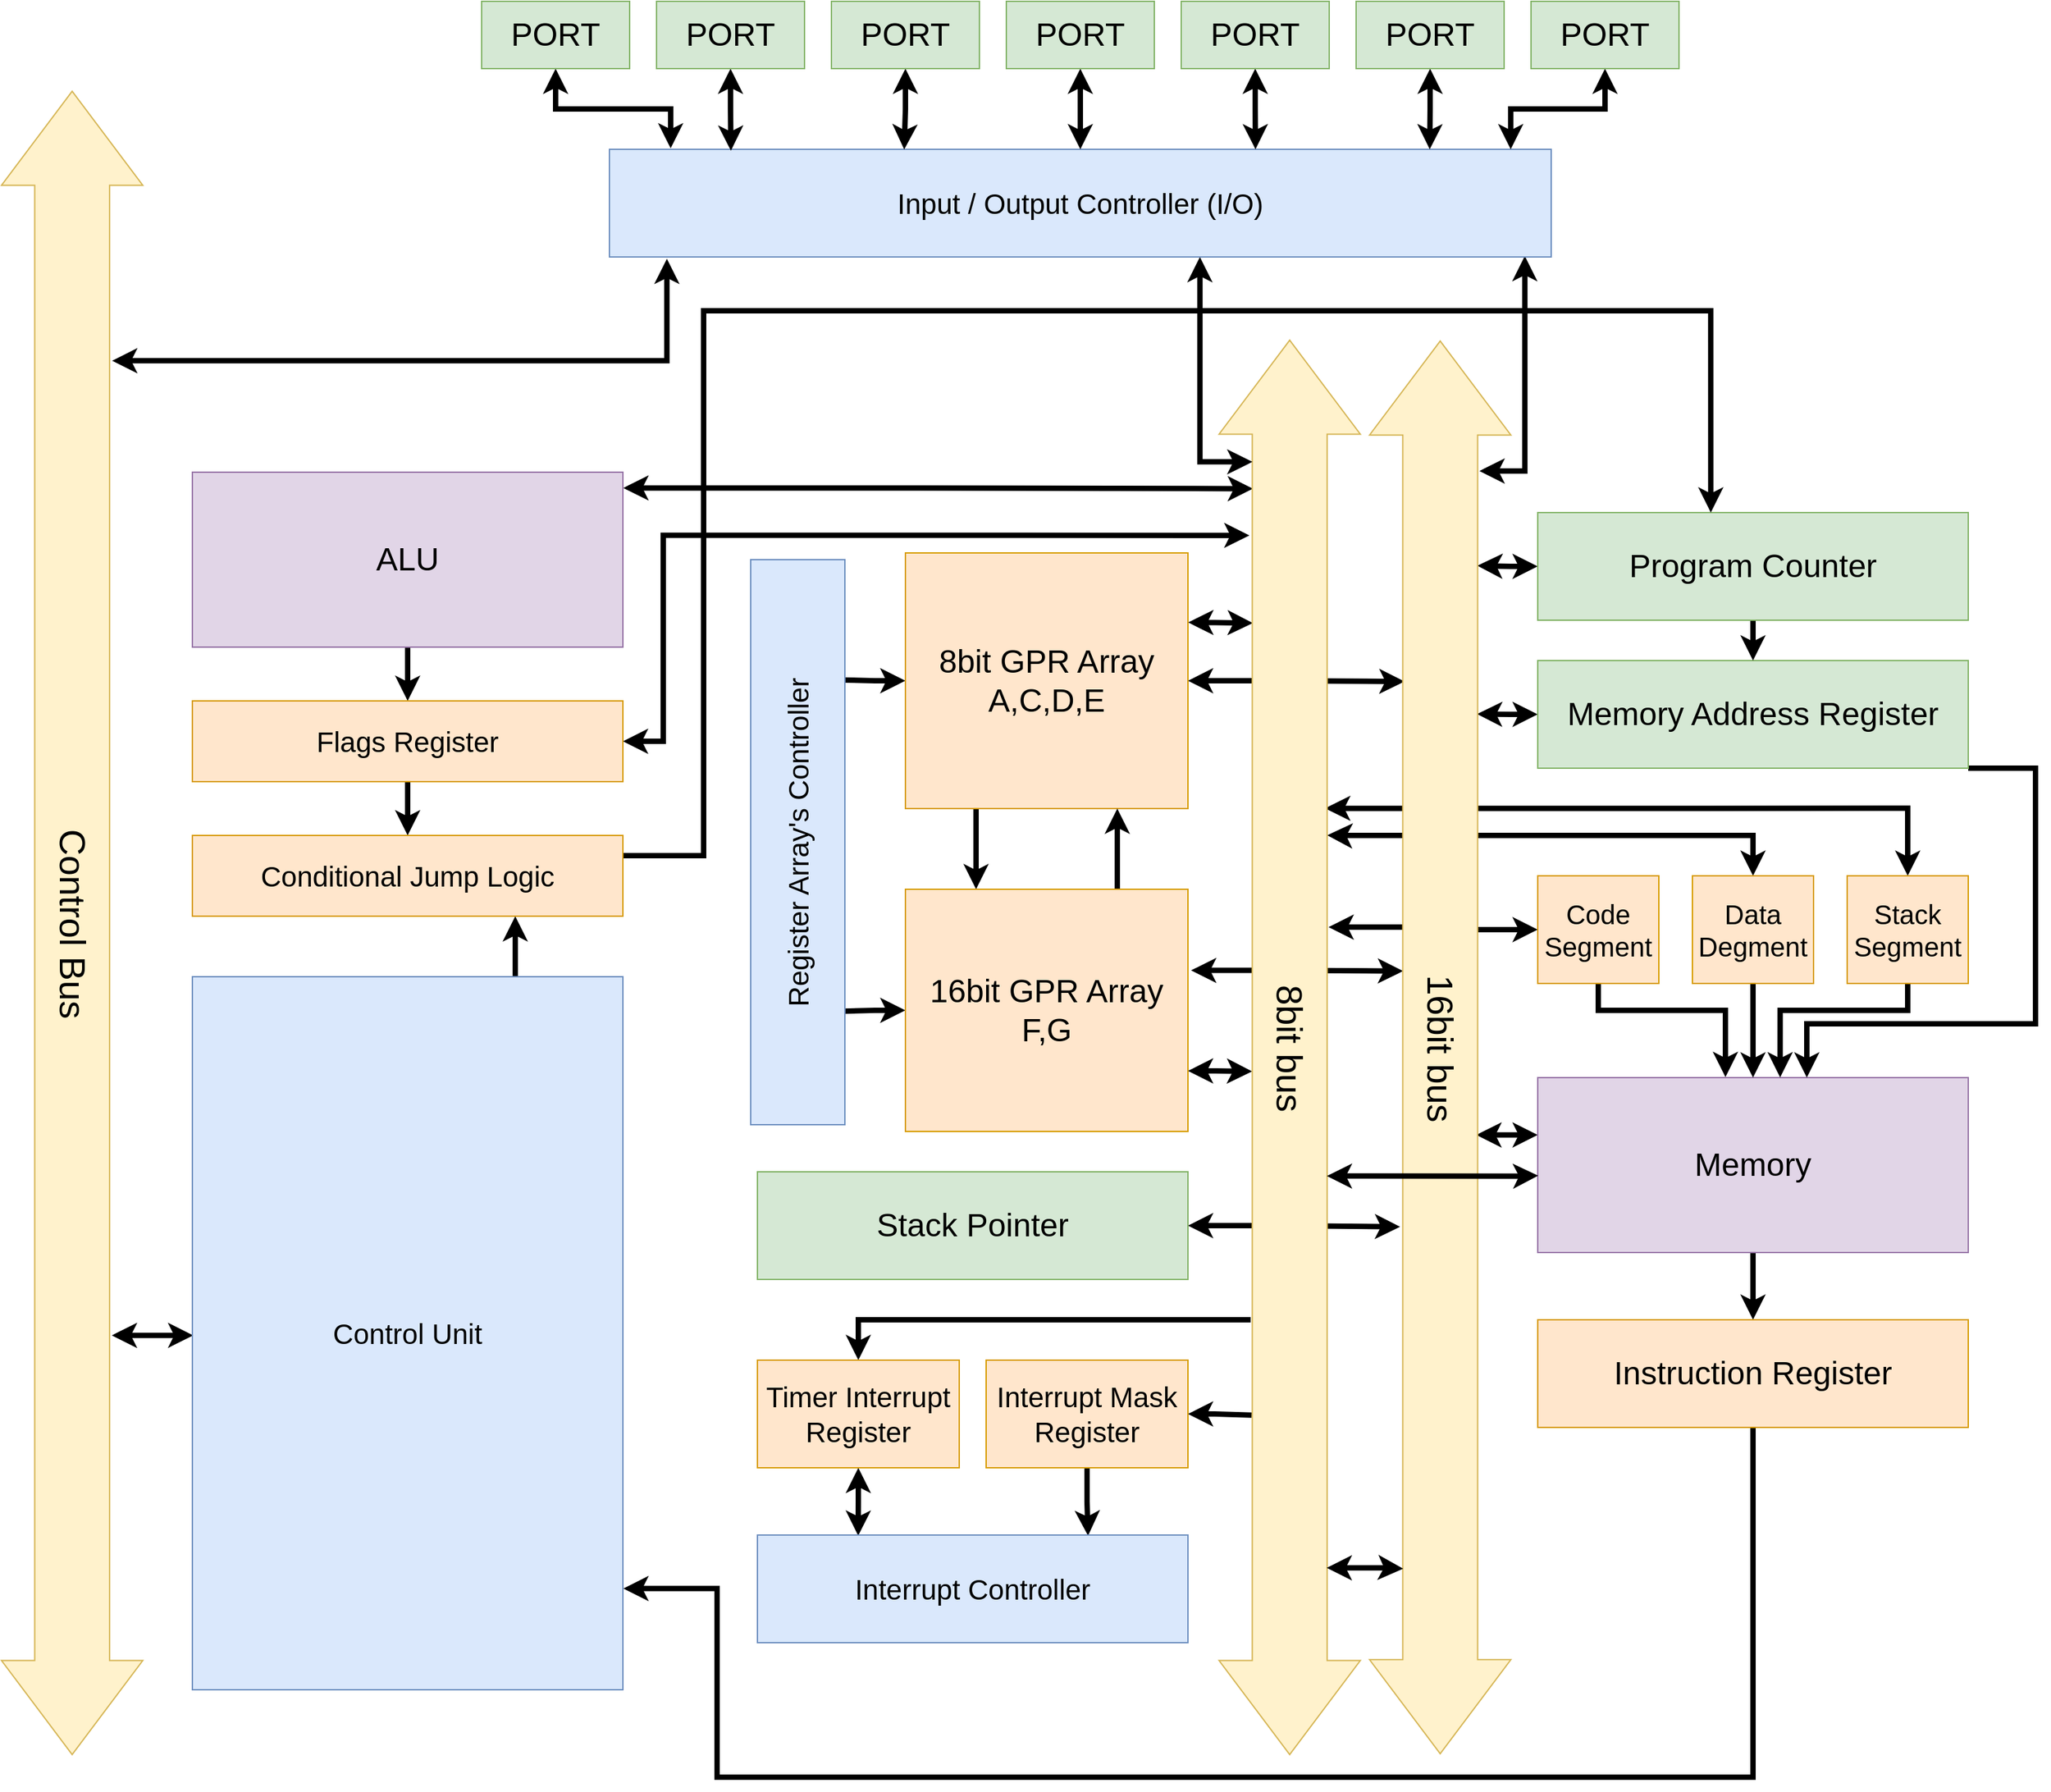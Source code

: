 <mxfile version="16.1.2" type="device"><diagram id="2ePVuvwMg3Bf0nWeoj9M" name="Page-1"><mxGraphModel dx="2552" dy="2385" grid="1" gridSize="10" guides="1" tooltips="1" connect="1" arrows="1" fold="1" page="1" pageScale="1" pageWidth="850" pageHeight="1100" math="0" shadow="0"><root><mxCell id="0"/><mxCell id="1" parent="0"/><mxCell id="nCpOMNghkNjNuLgOaIw_-5" style="edgeStyle=orthogonalEdgeStyle;rounded=0;orthogonalLoop=1;jettySize=auto;html=1;exitX=0.25;exitY=1;exitDx=0;exitDy=0;entryX=0.25;entryY=0;entryDx=0;entryDy=0;fontSize=24;strokeWidth=4;" parent="1" source="nCpOMNghkNjNuLgOaIw_-2" target="nCpOMNghkNjNuLgOaIw_-3" edge="1"><mxGeometry relative="1" as="geometry"/></mxCell><mxCell id="nCpOMNghkNjNuLgOaIw_-51" style="edgeStyle=orthogonalEdgeStyle;rounded=0;orthogonalLoop=1;jettySize=auto;html=1;entryX=0.241;entryY=0.753;entryDx=0;entryDy=0;entryPerimeter=0;fontSize=27;startArrow=classic;startFill=1;strokeWidth=4;" parent="1" source="nCpOMNghkNjNuLgOaIw_-2" target="nCpOMNghkNjNuLgOaIw_-37" edge="1"><mxGeometry relative="1" as="geometry"/></mxCell><mxCell id="nCpOMNghkNjNuLgOaIw_-52" style="edgeStyle=orthogonalEdgeStyle;rounded=0;orthogonalLoop=1;jettySize=auto;html=1;entryX=0.2;entryY=0.761;entryDx=0;entryDy=0;entryPerimeter=0;fontSize=27;startArrow=classic;startFill=1;strokeWidth=4;exitX=1.001;exitY=0.272;exitDx=0;exitDy=0;exitPerimeter=0;" parent="1" source="nCpOMNghkNjNuLgOaIw_-2" target="nCpOMNghkNjNuLgOaIw_-36" edge="1"><mxGeometry relative="1" as="geometry"/></mxCell><mxCell id="nCpOMNghkNjNuLgOaIw_-60" style="edgeStyle=orthogonalEdgeStyle;rounded=0;orthogonalLoop=1;jettySize=auto;html=1;exitX=0;exitY=0.5;exitDx=0;exitDy=0;fontSize=27;startArrow=classic;startFill=1;endArrow=none;endFill=0;strokeWidth=4;entryX=0.787;entryY=1.003;entryDx=0;entryDy=0;entryPerimeter=0;" parent="1" source="nCpOMNghkNjNuLgOaIw_-2" target="nCpOMNghkNjNuLgOaIw_-41" edge="1"><mxGeometry relative="1" as="geometry"><mxPoint x="-170" y="286" as="targetPoint"/></mxGeometry></mxCell><mxCell id="nCpOMNghkNjNuLgOaIw_-2" value="8bit GPR Array&lt;br&gt;A,C,D,E" style="rounded=0;whiteSpace=wrap;html=1;fontSize=24;fillColor=#ffe6cc;strokeColor=#d79b00;" parent="1" vertex="1"><mxGeometry x="-130" y="190" width="210" height="190" as="geometry"/></mxCell><mxCell id="nCpOMNghkNjNuLgOaIw_-4" style="edgeStyle=orthogonalEdgeStyle;rounded=0;orthogonalLoop=1;jettySize=auto;html=1;exitX=0.75;exitY=0;exitDx=0;exitDy=0;entryX=0.75;entryY=1;entryDx=0;entryDy=0;fontSize=24;strokeWidth=4;" parent="1" source="nCpOMNghkNjNuLgOaIw_-3" target="nCpOMNghkNjNuLgOaIw_-2" edge="1"><mxGeometry relative="1" as="geometry"/></mxCell><mxCell id="nCpOMNghkNjNuLgOaIw_-53" style="edgeStyle=orthogonalEdgeStyle;rounded=0;orthogonalLoop=1;jettySize=auto;html=1;exitX=1;exitY=0.75;exitDx=0;exitDy=0;entryX=0.517;entryY=0.766;entryDx=0;entryDy=0;entryPerimeter=0;fontSize=27;startArrow=classic;startFill=1;strokeWidth=4;" parent="1" source="nCpOMNghkNjNuLgOaIw_-3" target="nCpOMNghkNjNuLgOaIw_-36" edge="1"><mxGeometry relative="1" as="geometry"/></mxCell><mxCell id="nCpOMNghkNjNuLgOaIw_-54" style="edgeStyle=orthogonalEdgeStyle;rounded=0;orthogonalLoop=1;jettySize=auto;html=1;exitX=1.011;exitY=0.335;exitDx=0;exitDy=0;entryX=0.446;entryY=0.763;entryDx=0;entryDy=0;entryPerimeter=0;fontSize=27;startArrow=classic;startFill=1;strokeWidth=4;exitPerimeter=0;" parent="1" source="nCpOMNghkNjNuLgOaIw_-3" target="nCpOMNghkNjNuLgOaIw_-37" edge="1"><mxGeometry relative="1" as="geometry"/></mxCell><mxCell id="nCpOMNghkNjNuLgOaIw_-61" style="edgeStyle=orthogonalEdgeStyle;rounded=0;orthogonalLoop=1;jettySize=auto;html=1;fontSize=27;startArrow=classic;startFill=1;endArrow=none;endFill=0;strokeWidth=4;entryX=0.201;entryY=0.995;entryDx=0;entryDy=0;entryPerimeter=0;" parent="1" source="nCpOMNghkNjNuLgOaIw_-3" target="nCpOMNghkNjNuLgOaIw_-41" edge="1"><mxGeometry relative="1" as="geometry"><mxPoint x="-170" y="530" as="targetPoint"/></mxGeometry></mxCell><mxCell id="nCpOMNghkNjNuLgOaIw_-3" value="16bit GPR Array&lt;br&gt;F,G" style="rounded=0;whiteSpace=wrap;html=1;fontSize=24;fillColor=#ffe6cc;strokeColor=#d79b00;" parent="1" vertex="1"><mxGeometry x="-130" y="440" width="210" height="180" as="geometry"/></mxCell><mxCell id="nCpOMNghkNjNuLgOaIw_-23" style="edgeStyle=orthogonalEdgeStyle;rounded=0;orthogonalLoop=1;jettySize=auto;html=1;entryX=0.5;entryY=0;entryDx=0;entryDy=0;fontSize=20;strokeWidth=4;" parent="1" source="nCpOMNghkNjNuLgOaIw_-6" target="nCpOMNghkNjNuLgOaIw_-22" edge="1"><mxGeometry relative="1" as="geometry"/></mxCell><mxCell id="nCpOMNghkNjNuLgOaIw_-42" style="edgeStyle=orthogonalEdgeStyle;rounded=0;orthogonalLoop=1;jettySize=auto;html=1;entryX=-0.002;entryY=0.332;entryDx=0;entryDy=0;entryPerimeter=0;fontSize=27;strokeWidth=4;exitX=0.562;exitY=0.244;exitDx=0;exitDy=0;exitPerimeter=0;startArrow=classic;startFill=1;" parent="1" source="nCpOMNghkNjNuLgOaIw_-37" target="nCpOMNghkNjNuLgOaIw_-6" edge="1"><mxGeometry relative="1" as="geometry"/></mxCell><mxCell id="nCpOMNghkNjNuLgOaIw_-6" value="Memory" style="rounded=0;whiteSpace=wrap;html=1;fontSize=24;fillColor=#e1d5e7;strokeColor=#9673a6;" parent="1" vertex="1"><mxGeometry x="340" y="580" width="320" height="130" as="geometry"/></mxCell><mxCell id="nCpOMNghkNjNuLgOaIw_-19" style="edgeStyle=orthogonalEdgeStyle;rounded=0;orthogonalLoop=1;jettySize=auto;html=1;fontSize=20;strokeWidth=4;" parent="1" source="nCpOMNghkNjNuLgOaIw_-7" edge="1"><mxGeometry relative="1" as="geometry"><mxPoint x="540" y="580" as="targetPoint"/><Array as="points"><mxPoint x="710" y="350"/><mxPoint x="710" y="540"/><mxPoint x="540" y="540"/><mxPoint x="540" y="580"/></Array></mxGeometry></mxCell><mxCell id="nCpOMNghkNjNuLgOaIw_-46" style="edgeStyle=orthogonalEdgeStyle;rounded=0;orthogonalLoop=1;jettySize=auto;html=1;entryX=0.264;entryY=0.239;entryDx=0;entryDy=0;entryPerimeter=0;fontSize=27;startArrow=classic;startFill=1;strokeWidth=4;" parent="1" source="nCpOMNghkNjNuLgOaIw_-7" target="nCpOMNghkNjNuLgOaIw_-37" edge="1"><mxGeometry relative="1" as="geometry"/></mxCell><mxCell id="nCpOMNghkNjNuLgOaIw_-7" value="Memory Address Register" style="rounded=0;whiteSpace=wrap;html=1;fontSize=24;fillColor=#d5e8d4;strokeColor=#82b366;" parent="1" vertex="1"><mxGeometry x="340" y="270" width="320" height="80" as="geometry"/></mxCell><mxCell id="nCpOMNghkNjNuLgOaIw_-11" style="edgeStyle=orthogonalEdgeStyle;rounded=0;orthogonalLoop=1;jettySize=auto;html=1;exitX=0.5;exitY=1;exitDx=0;exitDy=0;entryX=0.5;entryY=0;entryDx=0;entryDy=0;fontSize=24;strokeWidth=4;" parent="1" source="nCpOMNghkNjNuLgOaIw_-9" target="nCpOMNghkNjNuLgOaIw_-7" edge="1"><mxGeometry relative="1" as="geometry"/></mxCell><mxCell id="nCpOMNghkNjNuLgOaIw_-45" style="edgeStyle=orthogonalEdgeStyle;rounded=0;orthogonalLoop=1;jettySize=auto;html=1;entryX=0.159;entryY=0.237;entryDx=0;entryDy=0;entryPerimeter=0;fontSize=27;startArrow=classic;startFill=1;strokeWidth=4;" parent="1" source="nCpOMNghkNjNuLgOaIw_-9" target="nCpOMNghkNjNuLgOaIw_-37" edge="1"><mxGeometry relative="1" as="geometry"/></mxCell><mxCell id="nCpOMNghkNjNuLgOaIw_-9" value="Program Counter" style="rounded=0;whiteSpace=wrap;html=1;fontSize=24;fillColor=#d5e8d4;strokeColor=#82b366;" parent="1" vertex="1"><mxGeometry x="340" y="160" width="320" height="80" as="geometry"/></mxCell><mxCell id="nCpOMNghkNjNuLgOaIw_-16" style="edgeStyle=orthogonalEdgeStyle;rounded=0;orthogonalLoop=1;jettySize=auto;html=1;fontSize=20;strokeWidth=4;entryX=0.436;entryY=-0.003;entryDx=0;entryDy=0;entryPerimeter=0;" parent="1" source="nCpOMNghkNjNuLgOaIw_-12" target="nCpOMNghkNjNuLgOaIw_-6" edge="1"><mxGeometry relative="1" as="geometry"><mxPoint x="480" y="560" as="targetPoint"/><Array as="points"><mxPoint x="385" y="530"/><mxPoint x="480" y="530"/></Array></mxGeometry></mxCell><mxCell id="nCpOMNghkNjNuLgOaIw_-47" style="edgeStyle=orthogonalEdgeStyle;rounded=0;orthogonalLoop=1;jettySize=auto;html=1;entryX=0.415;entryY=0.225;entryDx=0;entryDy=0;entryPerimeter=0;fontSize=27;startArrow=classic;startFill=1;strokeWidth=4;" parent="1" source="nCpOMNghkNjNuLgOaIw_-12" target="nCpOMNghkNjNuLgOaIw_-36" edge="1"><mxGeometry relative="1" as="geometry"/></mxCell><mxCell id="nCpOMNghkNjNuLgOaIw_-12" value="&lt;font style=&quot;font-size: 20px;&quot;&gt;Code Segment&lt;/font&gt;" style="rounded=0;whiteSpace=wrap;html=1;fontSize=20;fillColor=#ffe6cc;strokeColor=#d79b00;" parent="1" vertex="1"><mxGeometry x="340" y="430" width="90" height="80" as="geometry"/></mxCell><mxCell id="nCpOMNghkNjNuLgOaIw_-15" style="edgeStyle=orthogonalEdgeStyle;rounded=0;orthogonalLoop=1;jettySize=auto;html=1;exitX=0.5;exitY=1;exitDx=0;exitDy=0;fontSize=20;strokeWidth=4;entryX=0.5;entryY=0;entryDx=0;entryDy=0;" parent="1" source="nCpOMNghkNjNuLgOaIw_-13" target="nCpOMNghkNjNuLgOaIw_-6" edge="1"><mxGeometry relative="1" as="geometry"><mxPoint x="500" y="560" as="targetPoint"/></mxGeometry></mxCell><mxCell id="nCpOMNghkNjNuLgOaIw_-48" style="edgeStyle=orthogonalEdgeStyle;rounded=0;orthogonalLoop=1;jettySize=auto;html=1;fontSize=27;startArrow=classic;startFill=1;strokeWidth=4;entryX=0.35;entryY=0.234;entryDx=0;entryDy=0;entryPerimeter=0;" parent="1" source="nCpOMNghkNjNuLgOaIw_-13" target="nCpOMNghkNjNuLgOaIw_-36" edge="1"><mxGeometry relative="1" as="geometry"><mxPoint x="190" y="399" as="targetPoint"/><Array as="points"><mxPoint x="500" y="400"/><mxPoint x="190" y="400"/></Array></mxGeometry></mxCell><mxCell id="nCpOMNghkNjNuLgOaIw_-13" value="&lt;font style=&quot;font-size: 20px&quot;&gt;Data Degment&lt;/font&gt;" style="rounded=0;whiteSpace=wrap;html=1;fontSize=20;fillColor=#ffe6cc;strokeColor=#d79b00;" parent="1" vertex="1"><mxGeometry x="455" y="430" width="90" height="80" as="geometry"/></mxCell><mxCell id="nCpOMNghkNjNuLgOaIw_-18" style="edgeStyle=orthogonalEdgeStyle;rounded=0;orthogonalLoop=1;jettySize=auto;html=1;fontSize=20;strokeWidth=4;entryX=0.563;entryY=-0.001;entryDx=0;entryDy=0;entryPerimeter=0;" parent="1" source="nCpOMNghkNjNuLgOaIw_-14" target="nCpOMNghkNjNuLgOaIw_-6" edge="1"><mxGeometry relative="1" as="geometry"><mxPoint x="520" y="560" as="targetPoint"/><Array as="points"><mxPoint x="615" y="530"/><mxPoint x="520" y="530"/></Array></mxGeometry></mxCell><mxCell id="nCpOMNghkNjNuLgOaIw_-49" style="edgeStyle=orthogonalEdgeStyle;rounded=0;orthogonalLoop=1;jettySize=auto;html=1;fontSize=27;startArrow=classic;startFill=1;strokeWidth=4;entryX=0.331;entryY=0.249;entryDx=0;entryDy=0;entryPerimeter=0;" parent="1" source="nCpOMNghkNjNuLgOaIw_-14" target="nCpOMNghkNjNuLgOaIw_-36" edge="1"><mxGeometry relative="1" as="geometry"><mxPoint x="580" y="380" as="targetPoint"/><Array as="points"><mxPoint x="615" y="380"/></Array></mxGeometry></mxCell><mxCell id="nCpOMNghkNjNuLgOaIw_-14" value="&lt;font style=&quot;font-size: 20px&quot;&gt;Stack Segment&lt;/font&gt;" style="rounded=0;whiteSpace=wrap;html=1;fontSize=20;fillColor=#ffe6cc;strokeColor=#d79b00;" parent="1" vertex="1"><mxGeometry x="570" y="430" width="90" height="80" as="geometry"/></mxCell><mxCell id="nCpOMNghkNjNuLgOaIw_-55" style="edgeStyle=orthogonalEdgeStyle;rounded=0;orthogonalLoop=1;jettySize=auto;html=1;entryX=0.627;entryY=0.784;entryDx=0;entryDy=0;entryPerimeter=0;fontSize=27;startArrow=classic;startFill=1;strokeWidth=4;" parent="1" source="nCpOMNghkNjNuLgOaIw_-21" target="nCpOMNghkNjNuLgOaIw_-37" edge="1"><mxGeometry relative="1" as="geometry"/></mxCell><mxCell id="nCpOMNghkNjNuLgOaIw_-21" value="Stack Pointer" style="rounded=0;whiteSpace=wrap;html=1;fontSize=24;fillColor=#d5e8d4;strokeColor=#82b366;" parent="1" vertex="1"><mxGeometry x="-240" y="650" width="320" height="80" as="geometry"/></mxCell><mxCell id="nCpOMNghkNjNuLgOaIw_-62" style="edgeStyle=orthogonalEdgeStyle;rounded=0;orthogonalLoop=1;jettySize=auto;html=1;exitX=0.5;exitY=1;exitDx=0;exitDy=0;entryX=1.001;entryY=0.858;entryDx=0;entryDy=0;entryPerimeter=0;fontSize=27;startArrow=none;startFill=0;endArrow=classic;endFill=1;strokeWidth=4;" parent="1" source="nCpOMNghkNjNuLgOaIw_-22" target="nCpOMNghkNjNuLgOaIw_-39" edge="1"><mxGeometry relative="1" as="geometry"><Array as="points"><mxPoint x="500" y="1100"/><mxPoint x="-270" y="1100"/><mxPoint x="-270" y="960"/></Array></mxGeometry></mxCell><mxCell id="nCpOMNghkNjNuLgOaIw_-22" value="Instruction Register" style="rounded=0;whiteSpace=wrap;html=1;fontSize=24;fillColor=#ffe6cc;strokeColor=#d79b00;" parent="1" vertex="1"><mxGeometry x="340" y="760" width="320" height="80" as="geometry"/></mxCell><mxCell id="nCpOMNghkNjNuLgOaIw_-57" style="edgeStyle=orthogonalEdgeStyle;rounded=0;orthogonalLoop=1;jettySize=auto;html=1;entryX=0.693;entryY=0.776;entryDx=0;entryDy=0;entryPerimeter=0;fontSize=27;startArrow=classic;startFill=1;endArrow=none;endFill=0;strokeWidth=4;" parent="1" source="nCpOMNghkNjNuLgOaIw_-24" target="nCpOMNghkNjNuLgOaIw_-36" edge="1"><mxGeometry relative="1" as="geometry"><Array as="points"><mxPoint x="-165" y="760"/><mxPoint x="127" y="760"/></Array></mxGeometry></mxCell><mxCell id="nCpOMNghkNjNuLgOaIw_-59" style="edgeStyle=orthogonalEdgeStyle;rounded=0;orthogonalLoop=1;jettySize=auto;html=1;entryX=0.234;entryY=0.006;entryDx=0;entryDy=0;entryPerimeter=0;fontSize=27;startArrow=classic;startFill=1;endArrow=classic;endFill=1;strokeWidth=4;" parent="1" source="nCpOMNghkNjNuLgOaIw_-24" target="nCpOMNghkNjNuLgOaIw_-31" edge="1"><mxGeometry relative="1" as="geometry"/></mxCell><mxCell id="nCpOMNghkNjNuLgOaIw_-24" value="Timer Interrupt Register" style="rounded=0;whiteSpace=wrap;html=1;fontSize=21;fillColor=#ffe6cc;strokeColor=#d79b00;" parent="1" vertex="1"><mxGeometry x="-240" y="790" width="150" height="80" as="geometry"/></mxCell><mxCell id="nCpOMNghkNjNuLgOaIw_-56" style="edgeStyle=orthogonalEdgeStyle;rounded=0;orthogonalLoop=1;jettySize=auto;html=1;entryX=0.76;entryY=0.769;entryDx=0;entryDy=0;entryPerimeter=0;fontSize=27;startArrow=classic;startFill=1;strokeWidth=4;exitX=1;exitY=0.5;exitDx=0;exitDy=0;endArrow=none;endFill=0;" parent="1" source="nCpOMNghkNjNuLgOaIw_-25" target="nCpOMNghkNjNuLgOaIw_-36" edge="1"><mxGeometry relative="1" as="geometry"/></mxCell><mxCell id="nCpOMNghkNjNuLgOaIw_-58" style="edgeStyle=orthogonalEdgeStyle;rounded=0;orthogonalLoop=1;jettySize=auto;html=1;entryX=0.768;entryY=0.006;entryDx=0;entryDy=0;entryPerimeter=0;fontSize=27;startArrow=none;startFill=0;endArrow=classic;endFill=1;strokeWidth=4;" parent="1" source="nCpOMNghkNjNuLgOaIw_-25" target="nCpOMNghkNjNuLgOaIw_-31" edge="1"><mxGeometry relative="1" as="geometry"/></mxCell><mxCell id="nCpOMNghkNjNuLgOaIw_-25" value="Interrupt Mask&lt;br&gt;Register" style="rounded=0;whiteSpace=wrap;html=1;fontSize=21;fillColor=#ffe6cc;strokeColor=#d79b00;" parent="1" vertex="1"><mxGeometry x="-70" y="790" width="150" height="80" as="geometry"/></mxCell><mxCell id="nCpOMNghkNjNuLgOaIw_-68" style="edgeStyle=orthogonalEdgeStyle;rounded=0;orthogonalLoop=1;jettySize=auto;html=1;entryX=0.5;entryY=0;entryDx=0;entryDy=0;fontSize=27;startArrow=none;startFill=0;endArrow=classic;endFill=1;strokeWidth=4;" parent="1" source="nCpOMNghkNjNuLgOaIw_-28" target="nCpOMNghkNjNuLgOaIw_-29" edge="1"><mxGeometry relative="1" as="geometry"/></mxCell><mxCell id="nCpOMNghkNjNuLgOaIw_-69" style="edgeStyle=orthogonalEdgeStyle;rounded=0;orthogonalLoop=1;jettySize=auto;html=1;exitX=1.001;exitY=0.09;exitDx=0;exitDy=0;entryX=0.105;entryY=0.76;entryDx=0;entryDy=0;entryPerimeter=0;fontSize=27;startArrow=classic;startFill=1;endArrow=classic;endFill=1;strokeWidth=4;exitPerimeter=0;" parent="1" source="nCpOMNghkNjNuLgOaIw_-28" target="nCpOMNghkNjNuLgOaIw_-36" edge="1"><mxGeometry relative="1" as="geometry"/></mxCell><mxCell id="nCpOMNghkNjNuLgOaIw_-28" value="ALU" style="rounded=0;whiteSpace=wrap;html=1;fontSize=24;fillColor=#e1d5e7;strokeColor=#9673a6;" parent="1" vertex="1"><mxGeometry x="-660" y="130" width="320" height="130" as="geometry"/></mxCell><mxCell id="nCpOMNghkNjNuLgOaIw_-67" style="edgeStyle=orthogonalEdgeStyle;rounded=0;orthogonalLoop=1;jettySize=auto;html=1;entryX=0.5;entryY=0;entryDx=0;entryDy=0;fontSize=27;startArrow=none;startFill=0;endArrow=classic;endFill=1;strokeWidth=4;" parent="1" source="nCpOMNghkNjNuLgOaIw_-29" target="nCpOMNghkNjNuLgOaIw_-66" edge="1"><mxGeometry relative="1" as="geometry"/></mxCell><mxCell id="nCpOMNghkNjNuLgOaIw_-70" style="edgeStyle=orthogonalEdgeStyle;rounded=0;orthogonalLoop=1;jettySize=auto;html=1;entryX=0.138;entryY=0.785;entryDx=0;entryDy=0;entryPerimeter=0;fontSize=27;startArrow=classic;startFill=1;endArrow=classic;endFill=1;strokeWidth=4;" parent="1" source="nCpOMNghkNjNuLgOaIw_-29" target="nCpOMNghkNjNuLgOaIw_-36" edge="1"><mxGeometry relative="1" as="geometry"><Array as="points"><mxPoint x="-310" y="330"/><mxPoint x="-310" y="177"/></Array></mxGeometry></mxCell><mxCell id="nCpOMNghkNjNuLgOaIw_-29" value="Flags Register" style="rounded=0;whiteSpace=wrap;html=1;fontSize=21;fillColor=#ffe6cc;strokeColor=#d79b00;" parent="1" vertex="1"><mxGeometry x="-660" y="300" width="320" height="60" as="geometry"/></mxCell><mxCell id="nCpOMNghkNjNuLgOaIw_-31" value="Interrupt Controller" style="rounded=0;whiteSpace=wrap;html=1;fontSize=21;fillColor=#dae8fc;strokeColor=#6c8ebf;" parent="1" vertex="1"><mxGeometry x="-240" y="920" width="320" height="80" as="geometry"/></mxCell><mxCell id="nCpOMNghkNjNuLgOaIw_-36" value="8bit bus" style="html=1;shadow=0;dashed=0;align=center;verticalAlign=middle;shape=mxgraph.arrows2.twoWayArrow;dy=0.47;dx=69.84;fontSize=27;rotation=90;fillColor=#fff2cc;strokeColor=#d6b656;" parent="1" vertex="1"><mxGeometry x="-370" y="505" width="1051.25" height="105" as="geometry"/></mxCell><mxCell id="nCpOMNghkNjNuLgOaIw_-37" value="16bit bus" style="html=1;shadow=0;dashed=0;align=center;verticalAlign=middle;shape=mxgraph.arrows2.twoWayArrow;dy=0.47;dx=69.84;fontSize=27;rotation=90;fillColor=#fff2cc;strokeColor=#d6b656;" parent="1" vertex="1"><mxGeometry x="-257.5" y="505" width="1050" height="105" as="geometry"/></mxCell><mxCell id="nCpOMNghkNjNuLgOaIw_-64" style="edgeStyle=orthogonalEdgeStyle;rounded=0;orthogonalLoop=1;jettySize=auto;html=1;fontSize=27;startArrow=classic;startFill=1;endArrow=classic;endFill=1;strokeWidth=4;entryX=0.748;entryY=0.219;entryDx=0;entryDy=0;entryPerimeter=0;exitX=0.002;exitY=0.503;exitDx=0;exitDy=0;exitPerimeter=0;" parent="1" source="nCpOMNghkNjNuLgOaIw_-39" target="nCpOMNghkNjNuLgOaIw_-40" edge="1"><mxGeometry relative="1" as="geometry"/></mxCell><mxCell id="nCpOMNghkNjNuLgOaIw_-71" style="edgeStyle=orthogonalEdgeStyle;rounded=0;orthogonalLoop=1;jettySize=auto;html=1;exitX=0.75;exitY=0;exitDx=0;exitDy=0;entryX=0.75;entryY=1;entryDx=0;entryDy=0;fontSize=27;startArrow=none;startFill=0;endArrow=classic;endFill=1;strokeWidth=4;" parent="1" source="nCpOMNghkNjNuLgOaIw_-39" target="nCpOMNghkNjNuLgOaIw_-66" edge="1"><mxGeometry relative="1" as="geometry"/></mxCell><mxCell id="nCpOMNghkNjNuLgOaIw_-39" value="Control Unit" style="rounded=0;whiteSpace=wrap;html=1;fontSize=21;fillColor=#dae8fc;strokeColor=#6c8ebf;" parent="1" vertex="1"><mxGeometry x="-660" y="505" width="320" height="530" as="geometry"/></mxCell><mxCell id="nCpOMNghkNjNuLgOaIw_-40" value="Control Bus&lt;br&gt;" style="html=1;shadow=0;dashed=0;align=center;verticalAlign=middle;shape=mxgraph.arrows2.twoWayArrow;dy=0.47;dx=69.84;fontSize=27;rotation=90;fillColor=#fff2cc;strokeColor=#d6b656;" parent="1" vertex="1"><mxGeometry x="-1367.5" y="412.5" width="1236.25" height="105" as="geometry"/></mxCell><mxCell id="nCpOMNghkNjNuLgOaIw_-41" value="Register Array's Controller" style="rounded=0;whiteSpace=wrap;html=1;fontSize=21;fillColor=#dae8fc;strokeColor=#6c8ebf;rotation=-90;" parent="1" vertex="1"><mxGeometry x="-420" y="370" width="420" height="70" as="geometry"/></mxCell><mxCell id="nCpOMNghkNjNuLgOaIw_-43" style="edgeStyle=orthogonalEdgeStyle;rounded=0;orthogonalLoop=1;jettySize=auto;html=1;entryX=0.001;entryY=0.561;entryDx=0;entryDy=0;entryPerimeter=0;fontSize=27;strokeWidth=4;exitX=0.591;exitY=0.237;exitDx=0;exitDy=0;exitPerimeter=0;startArrow=classic;startFill=1;" parent="1" source="nCpOMNghkNjNuLgOaIw_-36" target="nCpOMNghkNjNuLgOaIw_-6" edge="1"><mxGeometry relative="1" as="geometry"><mxPoint x="304.38" y="632.6" as="sourcePoint"/><mxPoint x="349.36" y="633.16" as="targetPoint"/><Array as="points"><mxPoint x="327" y="653"/><mxPoint x="349" y="653"/></Array></mxGeometry></mxCell><mxCell id="nCpOMNghkNjNuLgOaIw_-50" style="edgeStyle=orthogonalEdgeStyle;rounded=0;orthogonalLoop=1;jettySize=auto;html=1;fontSize=27;strokeWidth=4;exitX=0.868;exitY=0.238;exitDx=0;exitDy=0;exitPerimeter=0;startArrow=classic;startFill=1;entryX=0.869;entryY=0.762;entryDx=0;entryDy=0;entryPerimeter=0;" parent="1" source="nCpOMNghkNjNuLgOaIw_-36" target="nCpOMNghkNjNuLgOaIw_-37" edge="1"><mxGeometry relative="1" as="geometry"><mxPoint x="304.38" y="632.6" as="sourcePoint"/><mxPoint x="240" y="811" as="targetPoint"/></mxGeometry></mxCell><mxCell id="nCpOMNghkNjNuLgOaIw_-72" style="edgeStyle=orthogonalEdgeStyle;rounded=0;orthogonalLoop=1;jettySize=auto;html=1;exitX=1;exitY=0.25;exitDx=0;exitDy=0;entryX=0.402;entryY=0;entryDx=0;entryDy=0;entryPerimeter=0;fontSize=27;startArrow=none;startFill=0;endArrow=classic;endFill=1;strokeWidth=4;" parent="1" source="nCpOMNghkNjNuLgOaIw_-66" target="nCpOMNghkNjNuLgOaIw_-9" edge="1"><mxGeometry relative="1" as="geometry"><Array as="points"><mxPoint x="-280" y="415"/><mxPoint x="-280" y="10"/><mxPoint x="469" y="10"/></Array></mxGeometry></mxCell><mxCell id="nCpOMNghkNjNuLgOaIw_-66" value="Conditional Jump Logic" style="rounded=0;whiteSpace=wrap;html=1;fontSize=21;fillColor=#ffe6cc;strokeColor=#d79b00;" parent="1" vertex="1"><mxGeometry x="-660" y="400" width="320" height="60" as="geometry"/></mxCell><mxCell id="nCpOMNghkNjNuLgOaIw_-74" style="edgeStyle=orthogonalEdgeStyle;rounded=0;orthogonalLoop=1;jettySize=auto;html=1;entryX=0.086;entryY=0.764;entryDx=0;entryDy=0;entryPerimeter=0;fontSize=27;startArrow=classic;startFill=1;endArrow=classic;endFill=1;strokeWidth=4;exitX=0.627;exitY=1;exitDx=0;exitDy=0;exitPerimeter=0;" parent="1" source="nCpOMNghkNjNuLgOaIw_-73" target="nCpOMNghkNjNuLgOaIw_-36" edge="1"><mxGeometry relative="1" as="geometry"><mxPoint x="120" y="-20" as="sourcePoint"/><Array as="points"><mxPoint x="89" y="122"/></Array></mxGeometry></mxCell><mxCell id="nCpOMNghkNjNuLgOaIw_-75" style="edgeStyle=orthogonalEdgeStyle;rounded=0;orthogonalLoop=1;jettySize=auto;html=1;fontSize=27;startArrow=classic;startFill=1;endArrow=classic;endFill=1;strokeWidth=4;exitX=0.972;exitY=0.991;exitDx=0;exitDy=0;exitPerimeter=0;entryX=0.092;entryY=0.222;entryDx=0;entryDy=0;entryPerimeter=0;" parent="1" source="nCpOMNghkNjNuLgOaIw_-73" target="nCpOMNghkNjNuLgOaIw_-37" edge="1"><mxGeometry relative="1" as="geometry"><mxPoint x="324" y="130" as="targetPoint"/><Array as="points"><mxPoint x="330" y="129"/></Array></mxGeometry></mxCell><mxCell id="nCpOMNghkNjNuLgOaIw_-76" style="edgeStyle=orthogonalEdgeStyle;rounded=0;orthogonalLoop=1;jettySize=auto;html=1;entryX=0.162;entryY=0.217;entryDx=0;entryDy=0;entryPerimeter=0;fontSize=27;startArrow=classic;startFill=1;endArrow=classic;endFill=1;strokeWidth=4;exitX=0.061;exitY=1.017;exitDx=0;exitDy=0;exitPerimeter=0;" parent="1" source="nCpOMNghkNjNuLgOaIw_-73" target="nCpOMNghkNjNuLgOaIw_-40" edge="1"><mxGeometry relative="1" as="geometry"><Array as="points"><mxPoint x="-307" y="47"/></Array></mxGeometry></mxCell><mxCell id="nCpOMNghkNjNuLgOaIw_-73" value="Input / Output Controller (I/O)" style="rounded=0;whiteSpace=wrap;html=1;fontSize=21;fillColor=#dae8fc;strokeColor=#6c8ebf;" parent="1" vertex="1"><mxGeometry x="-350" y="-110" width="700" height="80" as="geometry"/></mxCell><mxCell id="nCpOMNghkNjNuLgOaIw_-84" style="edgeStyle=orthogonalEdgeStyle;rounded=0;orthogonalLoop=1;jettySize=auto;html=1;entryX=0.065;entryY=-0.009;entryDx=0;entryDy=0;entryPerimeter=0;fontSize=27;startArrow=classic;startFill=1;endArrow=classic;endFill=1;strokeWidth=4;" parent="1" source="nCpOMNghkNjNuLgOaIw_-77" target="nCpOMNghkNjNuLgOaIw_-73" edge="1"><mxGeometry relative="1" as="geometry"><Array as="points"><mxPoint x="-390" y="-140"/><mxPoint x="-304" y="-140"/></Array></mxGeometry></mxCell><mxCell id="nCpOMNghkNjNuLgOaIw_-77" value="PORT" style="rounded=0;whiteSpace=wrap;html=1;fontSize=24;fillColor=#d5e8d4;strokeColor=#82b366;" parent="1" vertex="1"><mxGeometry x="-445" y="-220" width="110" height="50" as="geometry"/></mxCell><mxCell id="nCpOMNghkNjNuLgOaIw_-85" style="edgeStyle=orthogonalEdgeStyle;rounded=0;orthogonalLoop=1;jettySize=auto;html=1;exitX=0.5;exitY=1;exitDx=0;exitDy=0;entryX=0.129;entryY=0.013;entryDx=0;entryDy=0;entryPerimeter=0;fontSize=27;startArrow=classic;startFill=1;endArrow=classic;endFill=1;strokeWidth=4;" parent="1" source="nCpOMNghkNjNuLgOaIw_-78" target="nCpOMNghkNjNuLgOaIw_-73" edge="1"><mxGeometry relative="1" as="geometry"/></mxCell><mxCell id="nCpOMNghkNjNuLgOaIw_-78" value="PORT" style="rounded=0;whiteSpace=wrap;html=1;fontSize=24;fillColor=#d5e8d4;strokeColor=#82b366;" parent="1" vertex="1"><mxGeometry x="-315" y="-220" width="110" height="50" as="geometry"/></mxCell><mxCell id="nCpOMNghkNjNuLgOaIw_-86" style="edgeStyle=orthogonalEdgeStyle;rounded=0;orthogonalLoop=1;jettySize=auto;html=1;exitX=0.5;exitY=1;exitDx=0;exitDy=0;entryX=0.313;entryY=0.002;entryDx=0;entryDy=0;entryPerimeter=0;fontSize=27;startArrow=classic;startFill=1;endArrow=classic;endFill=1;strokeWidth=4;" parent="1" source="nCpOMNghkNjNuLgOaIw_-79" target="nCpOMNghkNjNuLgOaIw_-73" edge="1"><mxGeometry relative="1" as="geometry"/></mxCell><mxCell id="nCpOMNghkNjNuLgOaIw_-79" value="PORT" style="rounded=0;whiteSpace=wrap;html=1;fontSize=24;fillColor=#d5e8d4;strokeColor=#82b366;" parent="1" vertex="1"><mxGeometry x="-185" y="-220" width="110" height="50" as="geometry"/></mxCell><mxCell id="nCpOMNghkNjNuLgOaIw_-87" style="edgeStyle=orthogonalEdgeStyle;rounded=0;orthogonalLoop=1;jettySize=auto;html=1;entryX=0.5;entryY=0;entryDx=0;entryDy=0;fontSize=27;startArrow=classic;startFill=1;endArrow=classic;endFill=1;strokeWidth=4;" parent="1" source="nCpOMNghkNjNuLgOaIw_-80" target="nCpOMNghkNjNuLgOaIw_-73" edge="1"><mxGeometry relative="1" as="geometry"/></mxCell><mxCell id="nCpOMNghkNjNuLgOaIw_-80" value="PORT" style="rounded=0;whiteSpace=wrap;html=1;fontSize=24;fillColor=#d5e8d4;strokeColor=#82b366;" parent="1" vertex="1"><mxGeometry x="-55" y="-220" width="110" height="50" as="geometry"/></mxCell><mxCell id="nCpOMNghkNjNuLgOaIw_-88" style="edgeStyle=orthogonalEdgeStyle;rounded=0;orthogonalLoop=1;jettySize=auto;html=1;entryX=0.686;entryY=0;entryDx=0;entryDy=0;entryPerimeter=0;fontSize=27;startArrow=classic;startFill=1;endArrow=classic;endFill=1;strokeWidth=4;" parent="1" source="nCpOMNghkNjNuLgOaIw_-81" target="nCpOMNghkNjNuLgOaIw_-73" edge="1"><mxGeometry relative="1" as="geometry"/></mxCell><mxCell id="nCpOMNghkNjNuLgOaIw_-81" value="PORT" style="rounded=0;whiteSpace=wrap;html=1;fontSize=24;fillColor=#d5e8d4;strokeColor=#82b366;" parent="1" vertex="1"><mxGeometry x="75" y="-220" width="110" height="50" as="geometry"/></mxCell><mxCell id="nCpOMNghkNjNuLgOaIw_-89" style="edgeStyle=orthogonalEdgeStyle;rounded=0;orthogonalLoop=1;jettySize=auto;html=1;entryX=0.871;entryY=0;entryDx=0;entryDy=0;entryPerimeter=0;fontSize=27;startArrow=classic;startFill=1;endArrow=classic;endFill=1;strokeWidth=4;" parent="1" source="nCpOMNghkNjNuLgOaIw_-82" target="nCpOMNghkNjNuLgOaIw_-73" edge="1"><mxGeometry relative="1" as="geometry"/></mxCell><mxCell id="nCpOMNghkNjNuLgOaIw_-82" value="PORT" style="rounded=0;whiteSpace=wrap;html=1;fontSize=24;fillColor=#d5e8d4;strokeColor=#82b366;" parent="1" vertex="1"><mxGeometry x="205" y="-220" width="110" height="50" as="geometry"/></mxCell><mxCell id="nCpOMNghkNjNuLgOaIw_-90" style="edgeStyle=orthogonalEdgeStyle;rounded=0;orthogonalLoop=1;jettySize=auto;html=1;entryX=0.957;entryY=0;entryDx=0;entryDy=0;entryPerimeter=0;fontSize=27;startArrow=classic;startFill=1;endArrow=classic;endFill=1;strokeWidth=4;" parent="1" source="nCpOMNghkNjNuLgOaIw_-83" target="nCpOMNghkNjNuLgOaIw_-73" edge="1"><mxGeometry relative="1" as="geometry"/></mxCell><mxCell id="nCpOMNghkNjNuLgOaIw_-83" value="PORT" style="rounded=0;whiteSpace=wrap;html=1;fontSize=24;fillColor=#d5e8d4;strokeColor=#82b366;" parent="1" vertex="1"><mxGeometry x="335" y="-220" width="110" height="50" as="geometry"/></mxCell></root></mxGraphModel></diagram></mxfile>